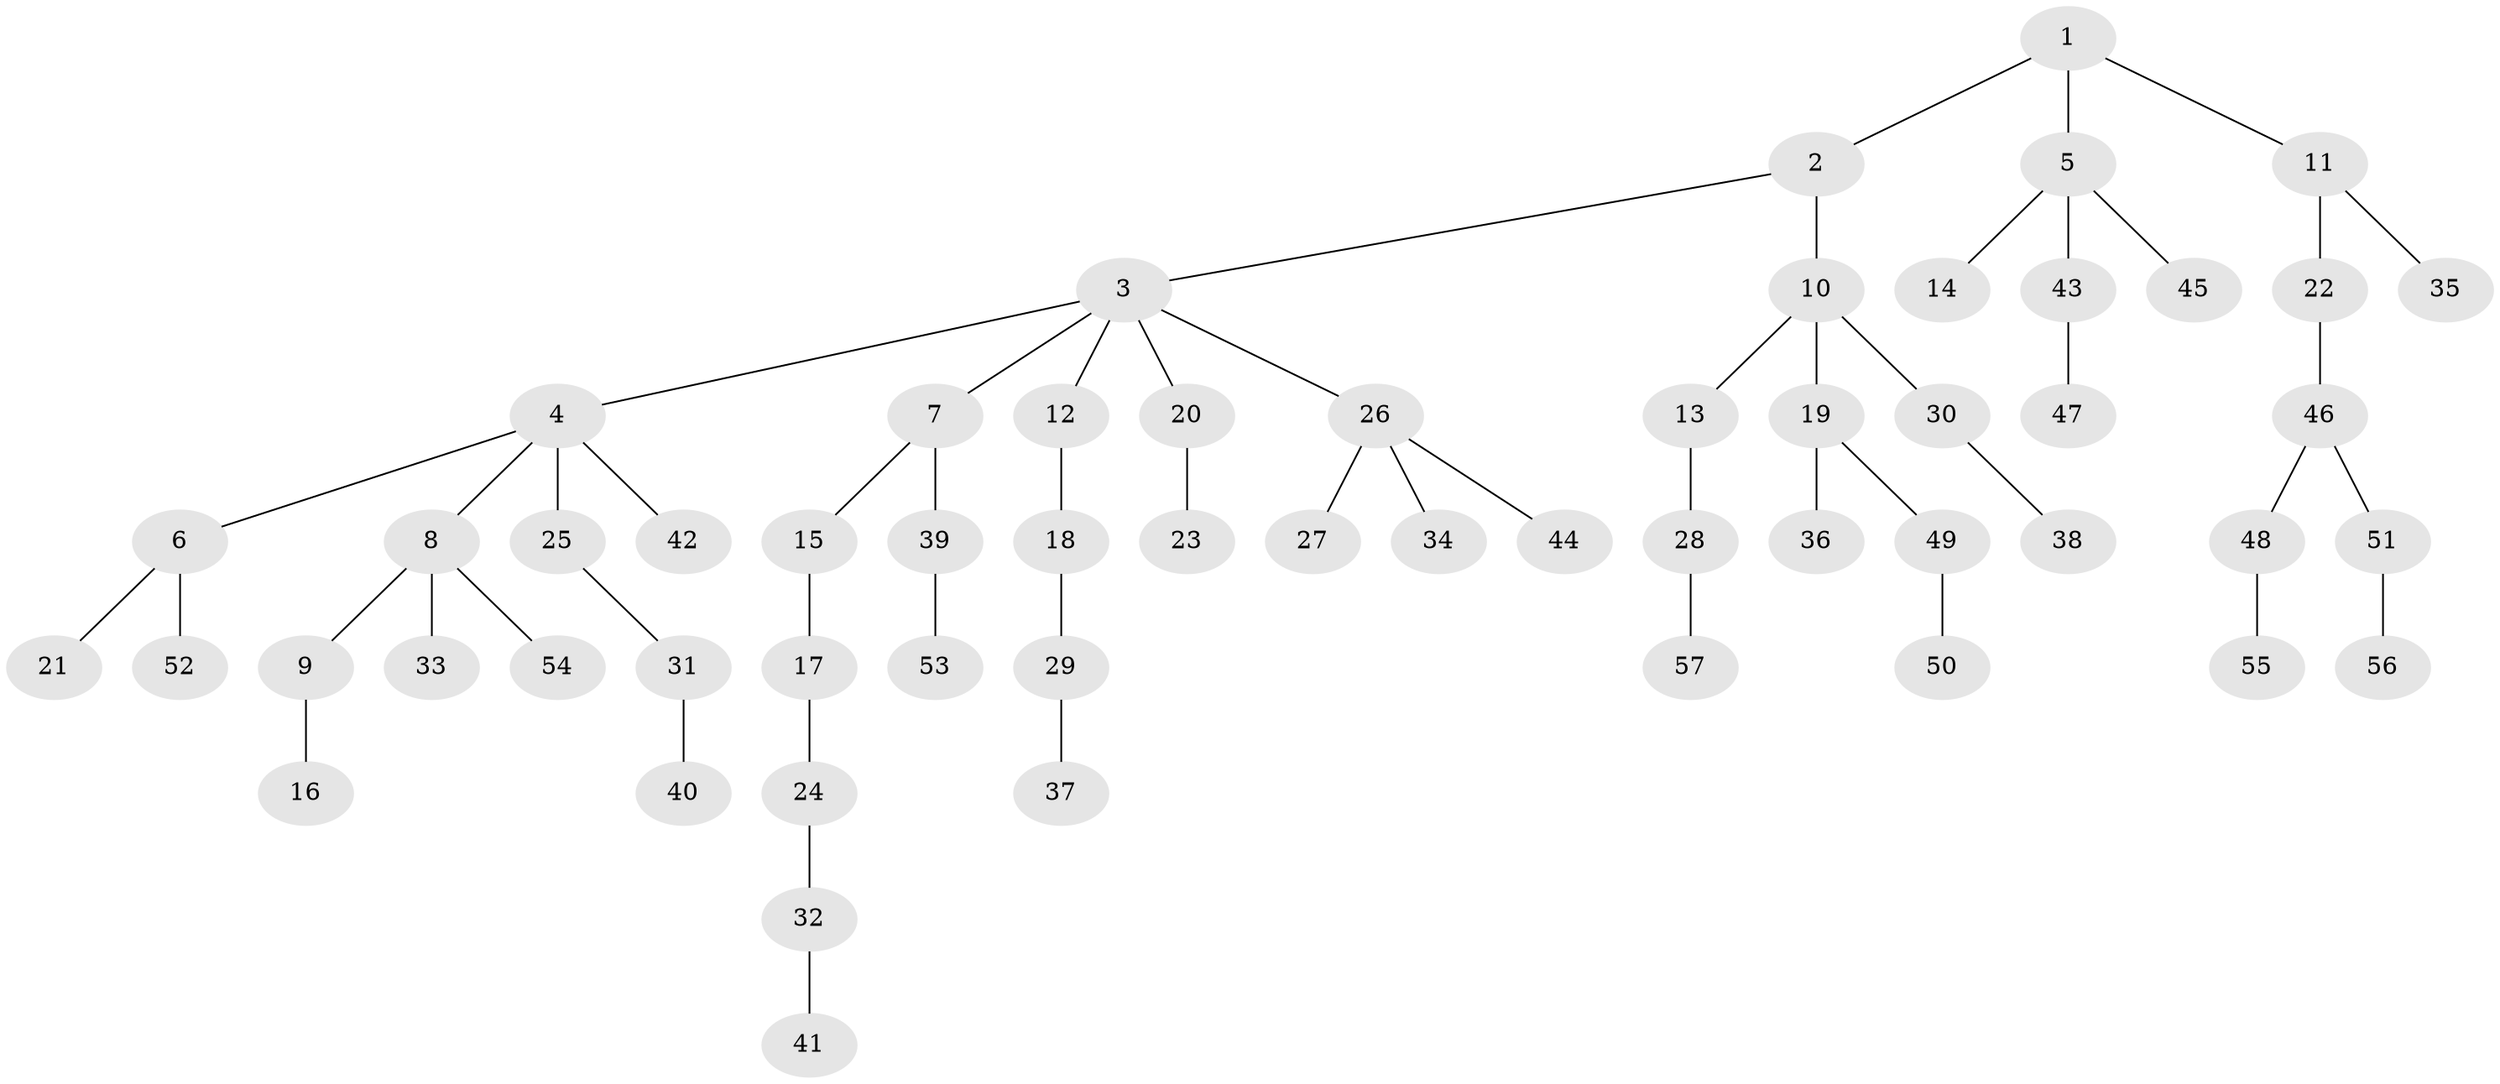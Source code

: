 // Generated by graph-tools (version 1.1) at 2025/15/03/09/25 04:15:32]
// undirected, 57 vertices, 56 edges
graph export_dot {
graph [start="1"]
  node [color=gray90,style=filled];
  1;
  2;
  3;
  4;
  5;
  6;
  7;
  8;
  9;
  10;
  11;
  12;
  13;
  14;
  15;
  16;
  17;
  18;
  19;
  20;
  21;
  22;
  23;
  24;
  25;
  26;
  27;
  28;
  29;
  30;
  31;
  32;
  33;
  34;
  35;
  36;
  37;
  38;
  39;
  40;
  41;
  42;
  43;
  44;
  45;
  46;
  47;
  48;
  49;
  50;
  51;
  52;
  53;
  54;
  55;
  56;
  57;
  1 -- 2;
  1 -- 5;
  1 -- 11;
  2 -- 3;
  2 -- 10;
  3 -- 4;
  3 -- 7;
  3 -- 12;
  3 -- 20;
  3 -- 26;
  4 -- 6;
  4 -- 8;
  4 -- 25;
  4 -- 42;
  5 -- 14;
  5 -- 43;
  5 -- 45;
  6 -- 21;
  6 -- 52;
  7 -- 15;
  7 -- 39;
  8 -- 9;
  8 -- 33;
  8 -- 54;
  9 -- 16;
  10 -- 13;
  10 -- 19;
  10 -- 30;
  11 -- 22;
  11 -- 35;
  12 -- 18;
  13 -- 28;
  15 -- 17;
  17 -- 24;
  18 -- 29;
  19 -- 36;
  19 -- 49;
  20 -- 23;
  22 -- 46;
  24 -- 32;
  25 -- 31;
  26 -- 27;
  26 -- 34;
  26 -- 44;
  28 -- 57;
  29 -- 37;
  30 -- 38;
  31 -- 40;
  32 -- 41;
  39 -- 53;
  43 -- 47;
  46 -- 48;
  46 -- 51;
  48 -- 55;
  49 -- 50;
  51 -- 56;
}
